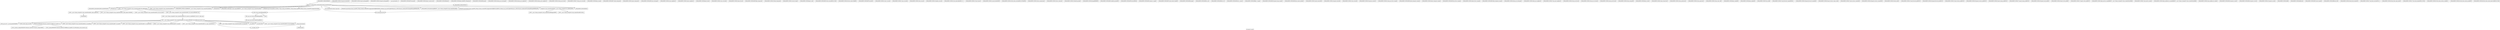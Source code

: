 digraph "Call graph: fix_nph.ll" {
	label="Call graph: fix_nph.ll";

	Node0x5602c9b7bdc0 [shape=record,label="{_ZN9LAMMPS_NS6FixNPHC2EPNS_6LAMMPSEiPPc}"];
	Node0x5602c9b7bdc0 -> Node0x5602c9beff20;
	Node0x5602c9b7bdc0 -> Node0x5602c9bef7b0;
	Node0x5602c9b7bdc0 -> Node0x5602c9b7af50;
	Node0x5602c9b7bdc0 -> Node0x5602c9b96d40;
	Node0x5602c9b7bdc0 -> Node0x5602c9b7ad80;
	Node0x5602c9b7bdc0 -> Node0x5602c9b7c010;
	Node0x5602c9b7bdc0 -> Node0x5602c9b7b6e0;
	Node0x5602c9b7bdc0 -> Node0x5602c9b8e790;
	Node0x5602c9b7bdc0 -> Node0x5602c9b93830;
	Node0x5602c9b7bdc0 -> Node0x5602c9b95ec0;
	Node0x5602c9b7bdc0 -> Node0x5602c9b8f570;
	Node0x5602c9b7bdc0 -> Node0x5602c9b8c400;
	Node0x5602c9b7bdc0 -> Node0x5602c9b92f80;
	Node0x5602c9b7bdc0 -> Node0x5602c9bb8740;
	Node0x5602c9b7bdc0 -> Node0x5602c9b7b770;
	Node0x5602c9b7bdc0 -> Node0x5602c9b90df0;
	Node0x5602c9b93830 [shape=record,label="{_ZN3fmt6v9_lmp7vformatB5cxx11ENS0_17basic_string_viewIcEENS0_17basic_format_argsINS0_20basic_format_contextINS0_8appenderEcEEEE}"];
	Node0x5602c9beff20 [shape=record,label="{_ZN9LAMMPS_NS5FixNHC2EPNS_6LAMMPSEiPPc}"];
	Node0x5602c9b7c010 [shape=record,label="{_ZN9LAMMPS_NS5Error3allERKNSt7__cxx1112basic_stringIcSt11char_traitsIcESaIcEEEiS8_}"];
	Node0x5602c9bef7b0 [shape=record,label="{_ZNSaIcEC1Ev}"];
	Node0x5602c9b7af50 [shape=record,label="{_ZNSt7__cxx1112basic_stringIcSt11char_traitsIcESaIcEEC2IS3_EEPKcRKS3_}"];
	Node0x5602c9b7af50 -> Node0x5602c9b9a5c0;
	Node0x5602c9b7af50 -> Node0x5602c9b9e010;
	Node0x5602c9b7af50 -> Node0x5602c9b92f80;
	Node0x5602c9b7af50 -> Node0x5602c9b9f450;
	Node0x5602c9b7af50 -> Node0x5602c9ba0f00;
	Node0x5602c9bcab90 [shape=record,label="{_ZN9LAMMPS_NS3Fix13unpack_borderEiiPd}"];
	Node0x5602c9bcbcb0 [shape=record,label="{_ZN9LAMMPS_NS3Fix13pack_exchangeEiPd}"];
	Node0x5602c9bccb60 [shape=record,label="{_ZN9LAMMPS_NS3Fix15unpack_exchangeEiPd}"];
	Node0x5602c9bfced0 [shape=record,label="{__gxx_personality_v0}"];
	Node0x5602c9b7ad80 [shape=record,label="{_ZNSt7__cxx1112basic_stringIcSt11char_traitsIcESaIcEED1Ev}"];
	Node0x5602c9b7b6e0 [shape=record,label="{_ZNSaIcED1Ev}"];
	Node0x5602c9bb8740 [shape=record,label="{_ZN9LAMMPS_NS5utils6strdupERKNSt7__cxx1112basic_stringIcSt11char_traitsIcESaIcEEE}"];
	Node0x5602c9b7b770 [shape=record,label="{_ZStplIcSt11char_traitsIcESaIcEENSt7__cxx1112basic_stringIT_T0_T1_EEOS8_PKS5_}"];
	Node0x5602c9b7b770 -> Node0x5602c9bfcfe0;
	Node0x5602c9b7b770 -> Node0x5602c9bfd090;
	Node0x5602c9b8e790 [shape=record,label="{_ZN9LAMMPS_NS6Modify11add_computeERKNSt7__cxx1112basic_stringIcSt11char_traitsIcESaIcEEEi}"];
	Node0x5602c9b96d40 [shape=record,label="{_ZN9LAMMPS_NS5FixNHD2Ev}"];
	Node0x5602c9bfd140 [shape=record,label="{_ZN9LAMMPS_NS6FixNPHD2Ev}"];
	Node0x5602c9bfd140 -> Node0x5602c9b96d40;
	Node0x5602c9ba1bb0 [shape=record,label="{_ZN9LAMMPS_NS6FixNPHD0Ev}"];
	Node0x5602c9ba1bb0 -> Node0x5602c9bfd140;
	Node0x5602c9ba1bb0 -> Node0x5602c9ba39b0;
	Node0x5602c9ba4b80 [shape=record,label="{_ZN9LAMMPS_NS5FixNH7setmaskEv}"];
	Node0x5602c9b91f20 [shape=record,label="{_ZN9LAMMPS_NS3Fix16post_constructorEv}"];
	Node0x5602c9ba5950 [shape=record,label="{_ZN9LAMMPS_NS5FixNH4initEv}"];
	Node0x5602c9ba76b0 [shape=record,label="{_ZN9LAMMPS_NS3Fix9init_listEiPNS_9NeighListE}"];
	Node0x5602c9ba8630 [shape=record,label="{_ZN9LAMMPS_NS5FixNH5setupEi}"];
	Node0x5602c9ba9fe0 [shape=record,label="{_ZN9LAMMPS_NS3Fix18setup_pre_exchangeEv}"];
	Node0x5602c9baa060 [shape=record,label="{_ZN9LAMMPS_NS3Fix18setup_pre_neighborEv}"];
	Node0x5602c9baad30 [shape=record,label="{_ZN9LAMMPS_NS3Fix19setup_post_neighborEv}"];
	Node0x5602c9bab4c0 [shape=record,label="{_ZN9LAMMPS_NS3Fix15setup_pre_forceEi}"];
	Node0x5602c9babba0 [shape=record,label="{_ZN9LAMMPS_NS3Fix17setup_pre_reverseEii}"];
	Node0x5602c9bacba0 [shape=record,label="{_ZN9LAMMPS_NS3Fix9min_setupEi}"];
	Node0x5602c9bae120 [shape=record,label="{_ZN9LAMMPS_NS5FixNH17initial_integrateEi}"];
	Node0x5602c9baf390 [shape=record,label="{_ZN9LAMMPS_NS3Fix14post_integrateEv}"];
	Node0x5602c9bb08b0 [shape=record,label="{_ZN9LAMMPS_NS5FixNH12pre_exchangeEv}"];
	Node0x5602c9bb2850 [shape=record,label="{_ZN9LAMMPS_NS3Fix12pre_neighborEv}"];
	Node0x5602c9bb2ea0 [shape=record,label="{_ZN9LAMMPS_NS3Fix13post_neighborEv}"];
	Node0x5602c9bb3c70 [shape=record,label="{_ZN9LAMMPS_NS3Fix9pre_forceEi}"];
	Node0x5602c9bb4a00 [shape=record,label="{_ZN9LAMMPS_NS3Fix11pre_reverseEii}"];
	Node0x5602c9bb6870 [shape=record,label="{_ZN9LAMMPS_NS3Fix10post_forceEi}"];
	Node0x5602c9bb7340 [shape=record,label="{_ZN9LAMMPS_NS5FixNH15final_integrateEv}"];
	Node0x5602c9bb8f20 [shape=record,label="{_ZN9LAMMPS_NS3Fix15fused_integrateEi}"];
	Node0x5602c9bb98c0 [shape=record,label="{_ZN9LAMMPS_NS3Fix11end_of_stepEv}"];
	Node0x5602c9bba940 [shape=record,label="{_ZN9LAMMPS_NS3Fix8post_runEv}"];
	Node0x5602c9bbb280 [shape=record,label="{_ZN9LAMMPS_NS5FixNH13write_restartEP8_IO_FILE}"];
	Node0x5602c9bbc300 [shape=record,label="{_ZN9LAMMPS_NS3Fix18write_restart_fileEPKc}"];
	Node0x5602c9bbd010 [shape=record,label="{_ZN9LAMMPS_NS5FixNH7restartEPc}"];
	Node0x5602c9bbe1c0 [shape=record,label="{_ZN9LAMMPS_NS3Fix11grow_arraysEi}"];
	Node0x5602c9bc0f00 [shape=record,label="{_ZN9LAMMPS_NS3Fix11copy_arraysEiii}"];
	Node0x5602c9bc35a0 [shape=record,label="{_ZN9LAMMPS_NS3Fix10set_arraysEi}"];
	Node0x5602c9bc45f0 [shape=record,label="{_ZN9LAMMPS_NS3Fix13update_arraysEii}"];
	Node0x5602c9bc5be0 [shape=record,label="{_ZN9LAMMPS_NS3Fix12set_moleculeEiiiPdS1_S1_}"];
	Node0x5602c9bc8a30 [shape=record,label="{_ZN9LAMMPS_NS3Fix11clear_bonusEv}"];
	Node0x5602c9bc9da0 [shape=record,label="{_ZN9LAMMPS_NS3Fix11pack_borderEiPiPd}"];
	Node0x5602c9befcb0 [shape=record,label="{_ZN9LAMMPS_NS3Fix18write_data_sectionEiP8_IO_FILEiPPdi}"];
	Node0x5602c9b96ff0 [shape=record,label="{_ZN9LAMMPS_NS3Fix13zero_momentumEv}"];
	Node0x5602c9b97070 [shape=record,label="{_ZN9LAMMPS_NS3Fix13zero_rotationEv}"];
	Node0x5602c9be1710 [shape=record,label="{_ZN9LAMMPS_NS3Fix15rebuild_specialEv}"];
	Node0x5602c9bdd470 [shape=record,label="{_ZN9LAMMPS_NS3Fix5imageERPiRPPd}"];
	Node0x5602c9bdd4f0 [shape=record,label="{_ZN9LAMMPS_NS5FixNH12modify_paramEiPPc}"];
	Node0x5602c9be0890 [shape=record,label="{_ZN9LAMMPS_NS5FixNH7extractEPKcRi}"];
	Node0x5602c9be1870 [shape=record,label="{_ZN9LAMMPS_NS5FixNH12memory_usageEv}"];
	Node0x5602c9be18f0 [shape=record,label="{_ZN9LAMMPS_NS5FixNH17pack_restart_dataEPd}"];
	Node0x5602c9bfe4b0 [shape=record,label="{_ZN9LAMMPS_NS5FixNH5remapEv}"];
	Node0x5602c9bfe530 [shape=record,label="{_ZN9LAMMPS_NS5FixNH5nve_xEv}"];
	Node0x5602c9bfe5b0 [shape=record,label="{_ZN9LAMMPS_NS5FixNH5nve_vEv}"];
	Node0x5602c9bfe630 [shape=record,label="{_ZN9LAMMPS_NS5FixNH10nh_v_pressEv}"];
	Node0x5602c9bfe6b0 [shape=record,label="{_ZN9LAMMPS_NS5FixNH9nh_v_tempEv}"];
	Node0x5602c9bfe730 [shape=record,label="{_ZN9LAMMPS_NS5FixNH19compute_temp_targetEv}"];
	Node0x5602c9bfe7b0 [shape=record,label="{_ZN9LAMMPS_NS5FixNH19size_restart_globalEv}"];
	Node0x5602c9b9a5c0 [shape=record,label="{_ZNSt7__cxx1112basic_stringIcSt11char_traitsIcESaIcEE13_M_local_dataEv}"];
	Node0x5602c9b9e010 [shape=record,label="{_ZNSt7__cxx1112basic_stringIcSt11char_traitsIcESaIcEE12_Alloc_hiderC1EPcRKS3_}"];
	Node0x5602c9b9f450 [shape=record,label="{_ZNSt7__cxx1112basic_stringIcSt11char_traitsIcESaIcEE12_M_constructIPKcEEvT_S8_}"];
	Node0x5602c9b9f450 -> Node0x5602c9bfe830;
	Node0x5602c9b92f80 [shape=record,label="{_ZNSt11char_traitsIcE6lengthEPKc}"];
	Node0x5602c9b92f80 -> Node0x5602c9bfe8b0;
	Node0x5602c9b92f80 -> Node0x5602c9bfe930;
	Node0x5602c9bcd920 [shape=record,label="{_ZN9LAMMPS_NS3Fix12pack_restartEiPd}"];
	Node0x5602c9bce430 [shape=record,label="{_ZN9LAMMPS_NS3Fix14unpack_restartEii}"];
	Node0x5602c9bcec30 [shape=record,label="{_ZN9LAMMPS_NS3Fix12size_restartEi}"];
	Node0x5602c9bcfca0 [shape=record,label="{_ZN9LAMMPS_NS3Fix15maxsize_restartEv}"];
	Node0x5602c9bd0d70 [shape=record,label="{_ZN9LAMMPS_NS3Fix21setup_pre_force_respaEii}"];
	Node0x5602c9ba96a0 [shape=record,label="{_ZN9LAMMPS_NS5FixNH23initial_integrate_respaEiii}"];
	Node0x5602c9bdc120 [shape=record,label="{_ZN9LAMMPS_NS3Fix20post_integrate_respaEii}"];
	Node0x5602c9bdcbf0 [shape=record,label="{_ZN9LAMMPS_NS5FixNH15pre_force_respaEiii}"];
	Node0x5602c9bdc800 [shape=record,label="{_ZN9LAMMPS_NS3Fix16post_force_respaEiii}"];
	Node0x5602c9bdec00 [shape=record,label="{_ZN9LAMMPS_NS5FixNH21final_integrate_respaEii}"];
	Node0x5602c9bdfeb0 [shape=record,label="{_ZN9LAMMPS_NS3Fix16min_pre_exchangeEv}"];
	Node0x5602c9bdcda0 [shape=record,label="{_ZN9LAMMPS_NS3Fix16min_pre_neighborEv}"];
	Node0x5602c9bde280 [shape=record,label="{_ZN9LAMMPS_NS3Fix17min_post_neighborEv}"];
	Node0x5602c9be11e0 [shape=record,label="{_ZN9LAMMPS_NS3Fix13min_pre_forceEi}"];
	Node0x5602c9bdeed0 [shape=record,label="{_ZN9LAMMPS_NS3Fix15min_pre_reverseEii}"];
	Node0x5602c9baac20 [shape=record,label="{_ZN9LAMMPS_NS3Fix14min_post_forceEi}"];
	Node0x5602c9be7a20 [shape=record,label="{_ZN9LAMMPS_NS3Fix10min_energyEPd}"];
	Node0x5602c9b9e6c0 [shape=record,label="{_ZN9LAMMPS_NS3Fix9min_storeEv}"];
	Node0x5602c9b81bd0 [shape=record,label="{_ZN9LAMMPS_NS3Fix14min_clearstoreEv}"];
	Node0x5602c9b81330 [shape=record,label="{_ZN9LAMMPS_NS3Fix13min_pushstoreEv}"];
	Node0x5602c9b83bf0 [shape=record,label="{_ZN9LAMMPS_NS3Fix12min_popstoreEv}"];
	Node0x5602c9bb48b0 [shape=record,label="{_ZN9LAMMPS_NS3Fix13min_reset_refEv}"];
	Node0x5602c9bb6030 [shape=record,label="{_ZN9LAMMPS_NS3Fix8min_stepEdPd}"];
	Node0x5602c9bb70d0 [shape=record,label="{_ZN9LAMMPS_NS3Fix9max_alphaEPd}"];
	Node0x5602c9bb7420 [shape=record,label="{_ZN9LAMMPS_NS3Fix7min_dofEv}"];
	Node0x5602c9bb76c0 [shape=record,label="{_ZN9LAMMPS_NS3Fix17pack_forward_commEiPiPdiS1_}"];
	Node0x5602c9bb79a0 [shape=record,label="{_ZN9LAMMPS_NS3Fix19unpack_forward_commEiiPd}"];
	Node0x5602c9bb7ce0 [shape=record,label="{_ZN9LAMMPS_NS3Fix22pack_reverse_comm_sizeEii}"];
	Node0x5602c9bb88a0 [shape=record,label="{_ZN9LAMMPS_NS3Fix17pack_reverse_commEiiPd}"];
	Node0x5602c9bbcbe0 [shape=record,label="{_ZN9LAMMPS_NS3Fix19unpack_reverse_commEiPiPd}"];
	Node0x5602c9bbf660 [shape=record,label="{_ZN9LAMMPS_NS3Fix10reset_gridEv}"];
	Node0x5602c9bbff00 [shape=record,label="{_ZN9LAMMPS_NS3Fix17pack_forward_gridEiPviPi}"];
	Node0x5602c9bc1460 [shape=record,label="{_ZN9LAMMPS_NS3Fix19unpack_forward_gridEiPviPi}"];
	Node0x5602c9bcd090 [shape=record,label="{_ZN9LAMMPS_NS3Fix17pack_reverse_gridEiPviPi}"];
	Node0x5602c9bce540 [shape=record,label="{_ZN9LAMMPS_NS3Fix19unpack_reverse_gridEiPviPi}"];
	Node0x5602c9bddf60 [shape=record,label="{_ZN9LAMMPS_NS3Fix15pack_remap_gridEiPviPi}"];
	Node0x5602c9bdf5d0 [shape=record,label="{_ZN9LAMMPS_NS3Fix17unpack_remap_gridEiPviPi}"];
	Node0x5602c9bdfd90 [shape=record,label="{_ZN9LAMMPS_NS3Fix16unpack_read_gridEiPc}"];
	Node0x5602c9be2180 [shape=record,label="{_ZN9LAMMPS_NS3Fix15pack_write_gridEiPv}"];
	Node0x5602c9be38d0 [shape=record,label="{_ZN9LAMMPS_NS3Fix17unpack_write_gridEiPvPi}"];
	Node0x5602c9be4370 [shape=record,label="{_ZN9LAMMPS_NS3Fix16get_grid_by_nameERKNSt7__cxx1112basic_stringIcSt11char_traitsIcESaIcEEERi}"];
	Node0x5602c9bad360 [shape=record,label="{_ZN9LAMMPS_NS3Fix17get_grid_by_indexEi}"];
	Node0x5602c9bac0d0 [shape=record,label="{_ZN9LAMMPS_NS3Fix20get_griddata_by_nameEiRKNSt7__cxx1112basic_stringIcSt11char_traitsIcESaIcEEERi}"];
	Node0x5602c9ba3a50 [shape=record,label="{_ZN9LAMMPS_NS3Fix21get_griddata_by_indexEi}"];
	Node0x5602c9b9f930 [shape=record,label="{_ZN9LAMMPS_NS5FixNH14compute_scalarEv}"];
	Node0x5602c9baa160 [shape=record,label="{_ZN9LAMMPS_NS5FixNH14compute_vectorEi}"];
	Node0x5602c9baf880 [shape=record,label="{_ZN9LAMMPS_NS3Fix13compute_arrayEii}"];
	Node0x5602c9ba46b0 [shape=record,label="{_ZN9LAMMPS_NS3Fix3dofEi}"];
	Node0x5602c9badc40 [shape=record,label="{_ZN9LAMMPS_NS3Fix6deformEi}"];
	Node0x5602c9bab800 [shape=record,label="{_ZN9LAMMPS_NS5FixNH12reset_targetEd}"];
	Node0x5602c9bafe40 [shape=record,label="{_ZN9LAMMPS_NS5FixNH8reset_dtEv}"];
	Node0x5602c9bb1580 [shape=record,label="{_ZN9LAMMPS_NS3Fix16read_data_headerEPc}"];
	Node0x5602c9bf86a0 [shape=record,label="{_ZN9LAMMPS_NS3Fix17read_data_sectionEPciS1_i}"];
	Node0x5602c9ba0590 [shape=record,label="{_ZN9LAMMPS_NS3Fix20read_data_skip_linesEPc}"];
	Node0x5602c9b99570 [shape=record,label="{_ZN9LAMMPS_NS3Fix17write_data_headerEP8_IO_FILEi}"];
	Node0x5602c9b9f580 [shape=record,label="{_ZN9LAMMPS_NS3Fix23write_data_section_sizeEiRiS1_}"];
	Node0x5602c9b7b9c0 [shape=record,label="{_ZN9LAMMPS_NS3Fix23write_data_section_packEiPPd}"];
	Node0x5602c9bf6d50 [shape=record,label="{_ZN9LAMMPS_NS3Fix26write_data_section_keywordEiP8_IO_FILE}"];
	Node0x5602c9ba0f00 [shape=record,label="{_ZNSt7__cxx1112basic_stringIcSt11char_traitsIcESaIcEE12_Alloc_hiderD2Ev}"];
	Node0x5602c9ba0f00 -> Node0x5602c9bfe9b0;
	Node0x5602c9bfe830 [shape=record,label="{_ZNSt7__cxx1112basic_stringIcSt11char_traitsIcESaIcEE16_M_construct_auxIPKcEEvT_S8_St12__false_type}"];
	Node0x5602c9bfe830 -> Node0x5602c9bfea30;
	Node0x5602c9bfea30 [shape=record,label="{_ZNSt7__cxx1112basic_stringIcSt11char_traitsIcESaIcEE12_M_constructIPKcEEvT_S8_St20forward_iterator_tag}"];
	Node0x5602c9bfea30 -> Node0x5602c9bfeab0;
	Node0x5602c9bfea30 -> Node0x5602c9bfeb30;
	Node0x5602c9bfea30 -> Node0x5602c9bfebb0;
	Node0x5602c9bfea30 -> Node0x5602c9bfec30;
	Node0x5602c9bfea30 -> Node0x5602c9bfecb0;
	Node0x5602c9bfea30 -> Node0x5602c9bfed30;
	Node0x5602c9bfea30 -> Node0x5602c9bfedb0;
	Node0x5602c9bfea30 -> Node0x5602c9bfee30;
	Node0x5602c9bfea30 -> Node0x5602c9bfeeb0;
	Node0x5602c9bfea30 -> Node0x5602c9bfef30;
	Node0x5602c9bfea30 -> Node0x5602c9bfefb0;
	Node0x5602c9bfea30 -> Node0x5602c9bff030;
	Node0x5602c9bfea30 -> Node0x5602c9bff0b0;
	Node0x5602c9bfea30 -> Node0x5602c9bff130;
	Node0x5602c9bfeab0 [shape=record,label="{_ZN9__gnu_cxx17__is_null_pointerIKcEEbPT_}"];
	Node0x5602c9bfeb30 [shape=record,label="{_ZSt19__throw_logic_errorPKc}"];
	Node0x5602c9bfebb0 [shape=record,label="{_ZSt8distanceIPKcENSt15iterator_traitsIT_E15difference_typeES3_S3_}"];
	Node0x5602c9bfebb0 -> Node0x5602c9bff1b0;
	Node0x5602c9bfebb0 -> Node0x5602c9bff230;
	Node0x5602c9bfecb0 [shape=record,label="{_ZNSt7__cxx1112basic_stringIcSt11char_traitsIcESaIcEE7_M_dataEPc}"];
	Node0x5602c9bfec30 [shape=record,label="{_ZNSt7__cxx1112basic_stringIcSt11char_traitsIcESaIcEE9_M_createERmm}"];
	Node0x5602c9bfed30 [shape=record,label="{_ZNSt7__cxx1112basic_stringIcSt11char_traitsIcESaIcEE11_M_capacityEm}"];
	Node0x5602c9bfee30 [shape=record,label="{_ZNSt7__cxx1112basic_stringIcSt11char_traitsIcESaIcEE13_S_copy_charsEPcPKcS7_}"];
	Node0x5602c9bfedb0 [shape=record,label="{_ZNKSt7__cxx1112basic_stringIcSt11char_traitsIcESaIcEE7_M_dataEv}"];
	Node0x5602c9bfeeb0 [shape=record,label="{__cxa_begin_catch}"];
	Node0x5602c9bfef30 [shape=record,label="{_ZNSt7__cxx1112basic_stringIcSt11char_traitsIcESaIcEE10_M_disposeEv}"];
	Node0x5602c9bfefb0 [shape=record,label="{__cxa_rethrow}"];
	Node0x5602c9bff030 [shape=record,label="{__cxa_end_catch}"];
	Node0x5602c9bff130 [shape=record,label="{__clang_call_terminate}"];
	Node0x5602c9bff130 -> Node0x5602c9bfeeb0;
	Node0x5602c9bff130 -> Node0x5602c9bff2b0;
	Node0x5602c9bff2b0 [shape=record,label="{_ZSt9terminatev}"];
	Node0x5602c9bff0b0 [shape=record,label="{_ZNSt7__cxx1112basic_stringIcSt11char_traitsIcESaIcEE13_M_set_lengthEm}"];
	Node0x5602c9bff230 [shape=record,label="{_ZSt10__distanceIPKcENSt15iterator_traitsIT_E15difference_typeES3_S3_St26random_access_iterator_tag}"];
	Node0x5602c9bff1b0 [shape=record,label="{_ZSt19__iterator_categoryIPKcENSt15iterator_traitsIT_E17iterator_categoryERKS3_}"];
	Node0x5602c9bfe8b0 [shape=record,label="{_ZN9__gnu_cxx11char_traitsIcE6lengthEPKc}"];
	Node0x5602c9bfe8b0 -> Node0x5602c9bff330;
	Node0x5602c9bfe930 [shape=record,label="{strlen}"];
	Node0x5602c9bff330 [shape=record,label="{_ZN9__gnu_cxx11char_traitsIcE2eqERKcS3_}"];
	Node0x5602c9bfe9b0 [shape=record,label="{_ZNSaIcED2Ev}"];
	Node0x5602c9bfcfe0 [shape=record,label="{_ZNSt7__cxx1112basic_stringIcSt11char_traitsIcESaIcEE6appendEPKc}"];
	Node0x5602c9bfd090 [shape=record,label="{_ZNSt7__cxx1112basic_stringIcSt11char_traitsIcESaIcEEC1EOS4_}"];
	Node0x5602c9b90df0 [shape=record,label="{_ZN3fmt6v9_lmp16make_format_argsINS0_20basic_format_contextINS0_8appenderEcEEJRPcEEENS0_16format_arg_storeIT_JDpNSt9remove_cvINSt16remove_referenceIT0_E4typeEE4typeEEEEDpOSB_}"];
	Node0x5602c9b90df0 -> Node0x5602c9b8f570;
	Node0x5602c9b8f570 [shape=record,label="{llvm.memcpy.p0.p0.i64}"];
	Node0x5602c9b95ec0 [shape=record,label="{_ZN3fmt6v9_lmp16make_format_argsINS0_20basic_format_contextINS0_8appenderEcEEJRPcS6_EEENS0_16format_arg_storeIT_JDpNSt9remove_cvINSt16remove_referenceIT0_E4typeEE4typeEEEEDpOSB_}"];
	Node0x5602c9b95ec0 -> Node0x5602c9b8f570;
	Node0x5602c9ba39b0 [shape=record,label="{_ZdlPv}"];
	Node0x5602c9b8c400 [shape=record,label="{llvm.experimental.noalias.scope.decl}"];
}
